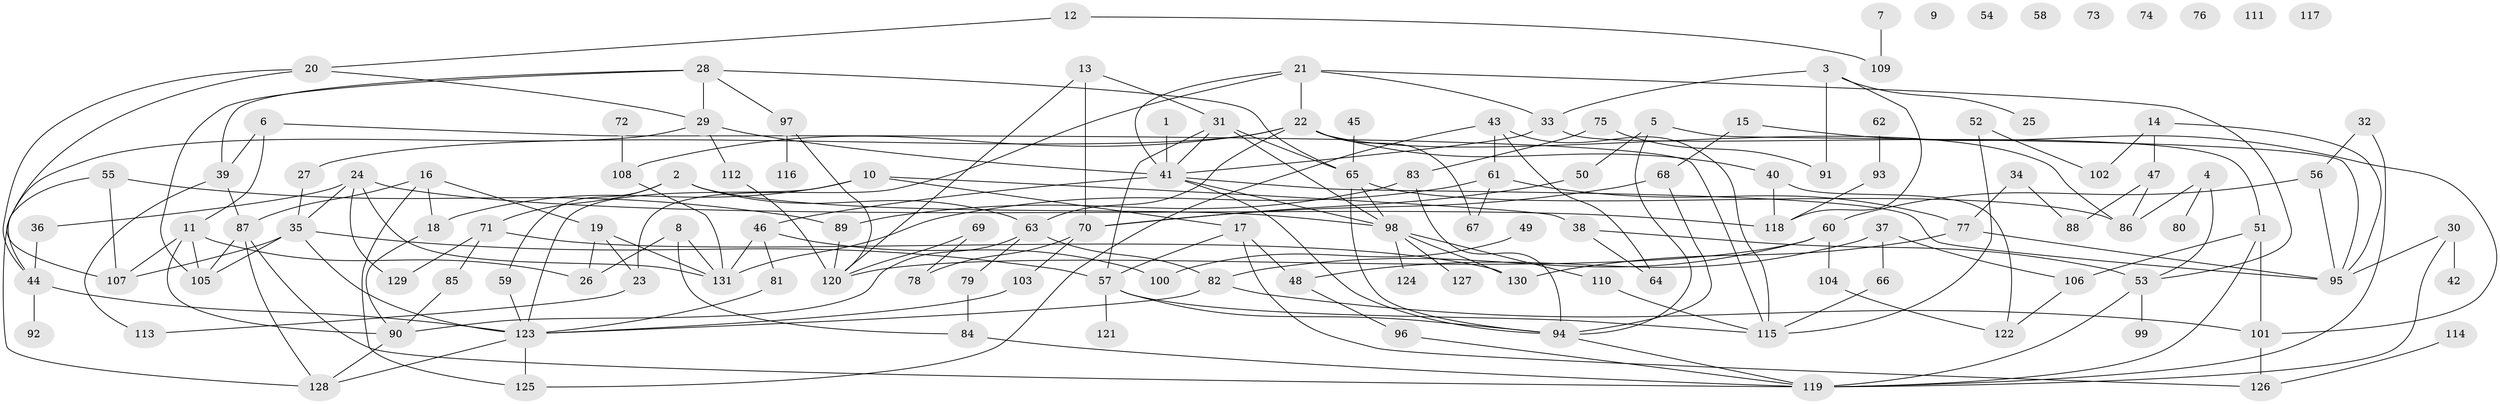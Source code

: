 // coarse degree distribution, {1: 0.12222222222222222, 7: 0.05555555555555555, 4: 0.1111111111111111, 2: 0.2, 8: 0.03333333333333333, 3: 0.16666666666666666, 0: 0.08888888888888889, 5: 0.08888888888888889, 6: 0.1, 9: 0.03333333333333333}
// Generated by graph-tools (version 1.1) at 2025/41/03/06/25 10:41:23]
// undirected, 131 vertices, 202 edges
graph export_dot {
graph [start="1"]
  node [color=gray90,style=filled];
  1;
  2;
  3;
  4;
  5;
  6;
  7;
  8;
  9;
  10;
  11;
  12;
  13;
  14;
  15;
  16;
  17;
  18;
  19;
  20;
  21;
  22;
  23;
  24;
  25;
  26;
  27;
  28;
  29;
  30;
  31;
  32;
  33;
  34;
  35;
  36;
  37;
  38;
  39;
  40;
  41;
  42;
  43;
  44;
  45;
  46;
  47;
  48;
  49;
  50;
  51;
  52;
  53;
  54;
  55;
  56;
  57;
  58;
  59;
  60;
  61;
  62;
  63;
  64;
  65;
  66;
  67;
  68;
  69;
  70;
  71;
  72;
  73;
  74;
  75;
  76;
  77;
  78;
  79;
  80;
  81;
  82;
  83;
  84;
  85;
  86;
  87;
  88;
  89;
  90;
  91;
  92;
  93;
  94;
  95;
  96;
  97;
  98;
  99;
  100;
  101;
  102;
  103;
  104;
  105;
  106;
  107;
  108;
  109;
  110;
  111;
  112;
  113;
  114;
  115;
  116;
  117;
  118;
  119;
  120;
  121;
  122;
  123;
  124;
  125;
  126;
  127;
  128;
  129;
  130;
  131;
  1 -- 41;
  2 -- 59;
  2 -- 63;
  2 -- 71;
  2 -- 98;
  3 -- 25;
  3 -- 33;
  3 -- 91;
  3 -- 118;
  4 -- 53;
  4 -- 80;
  4 -- 86;
  5 -- 50;
  5 -- 94;
  5 -- 95;
  6 -- 11;
  6 -- 39;
  6 -- 115;
  7 -- 109;
  8 -- 26;
  8 -- 84;
  8 -- 131;
  10 -- 17;
  10 -- 18;
  10 -- 38;
  10 -- 123;
  11 -- 26;
  11 -- 90;
  11 -- 105;
  11 -- 107;
  12 -- 20;
  12 -- 109;
  13 -- 31;
  13 -- 70;
  13 -- 120;
  14 -- 47;
  14 -- 95;
  14 -- 102;
  15 -- 68;
  15 -- 101;
  16 -- 18;
  16 -- 19;
  16 -- 87;
  16 -- 125;
  17 -- 48;
  17 -- 57;
  17 -- 126;
  18 -- 90;
  19 -- 23;
  19 -- 26;
  19 -- 131;
  20 -- 29;
  20 -- 44;
  20 -- 107;
  21 -- 22;
  21 -- 23;
  21 -- 33;
  21 -- 41;
  21 -- 53;
  22 -- 27;
  22 -- 40;
  22 -- 63;
  22 -- 67;
  22 -- 86;
  22 -- 108;
  23 -- 113;
  24 -- 35;
  24 -- 36;
  24 -- 118;
  24 -- 129;
  24 -- 131;
  27 -- 35;
  28 -- 29;
  28 -- 39;
  28 -- 65;
  28 -- 97;
  28 -- 105;
  29 -- 41;
  29 -- 44;
  29 -- 112;
  30 -- 42;
  30 -- 95;
  30 -- 119;
  31 -- 41;
  31 -- 57;
  31 -- 65;
  31 -- 98;
  32 -- 56;
  32 -- 119;
  33 -- 41;
  33 -- 51;
  34 -- 77;
  34 -- 88;
  35 -- 57;
  35 -- 105;
  35 -- 107;
  35 -- 123;
  36 -- 44;
  37 -- 48;
  37 -- 66;
  37 -- 106;
  38 -- 53;
  38 -- 64;
  39 -- 87;
  39 -- 113;
  40 -- 118;
  40 -- 122;
  41 -- 46;
  41 -- 94;
  41 -- 95;
  41 -- 98;
  43 -- 61;
  43 -- 64;
  43 -- 115;
  43 -- 125;
  44 -- 92;
  44 -- 123;
  45 -- 65;
  46 -- 81;
  46 -- 100;
  46 -- 131;
  47 -- 86;
  47 -- 88;
  48 -- 96;
  49 -- 100;
  50 -- 70;
  51 -- 101;
  51 -- 106;
  51 -- 119;
  52 -- 102;
  52 -- 115;
  53 -- 99;
  53 -- 119;
  55 -- 89;
  55 -- 107;
  55 -- 128;
  56 -- 60;
  56 -- 95;
  57 -- 94;
  57 -- 115;
  57 -- 121;
  59 -- 123;
  60 -- 82;
  60 -- 104;
  60 -- 120;
  61 -- 67;
  61 -- 77;
  61 -- 131;
  62 -- 93;
  63 -- 79;
  63 -- 82;
  63 -- 90;
  65 -- 86;
  65 -- 94;
  65 -- 98;
  66 -- 115;
  68 -- 70;
  68 -- 94;
  69 -- 78;
  69 -- 120;
  70 -- 78;
  70 -- 103;
  71 -- 85;
  71 -- 129;
  71 -- 130;
  72 -- 108;
  75 -- 83;
  75 -- 91;
  77 -- 95;
  77 -- 130;
  79 -- 84;
  81 -- 123;
  82 -- 101;
  82 -- 123;
  83 -- 89;
  83 -- 94;
  84 -- 119;
  85 -- 90;
  87 -- 105;
  87 -- 119;
  87 -- 128;
  89 -- 120;
  90 -- 128;
  93 -- 118;
  94 -- 119;
  96 -- 119;
  97 -- 116;
  97 -- 120;
  98 -- 110;
  98 -- 124;
  98 -- 127;
  98 -- 130;
  101 -- 126;
  103 -- 123;
  104 -- 122;
  106 -- 122;
  108 -- 131;
  110 -- 115;
  112 -- 120;
  114 -- 126;
  123 -- 125;
  123 -- 128;
}
